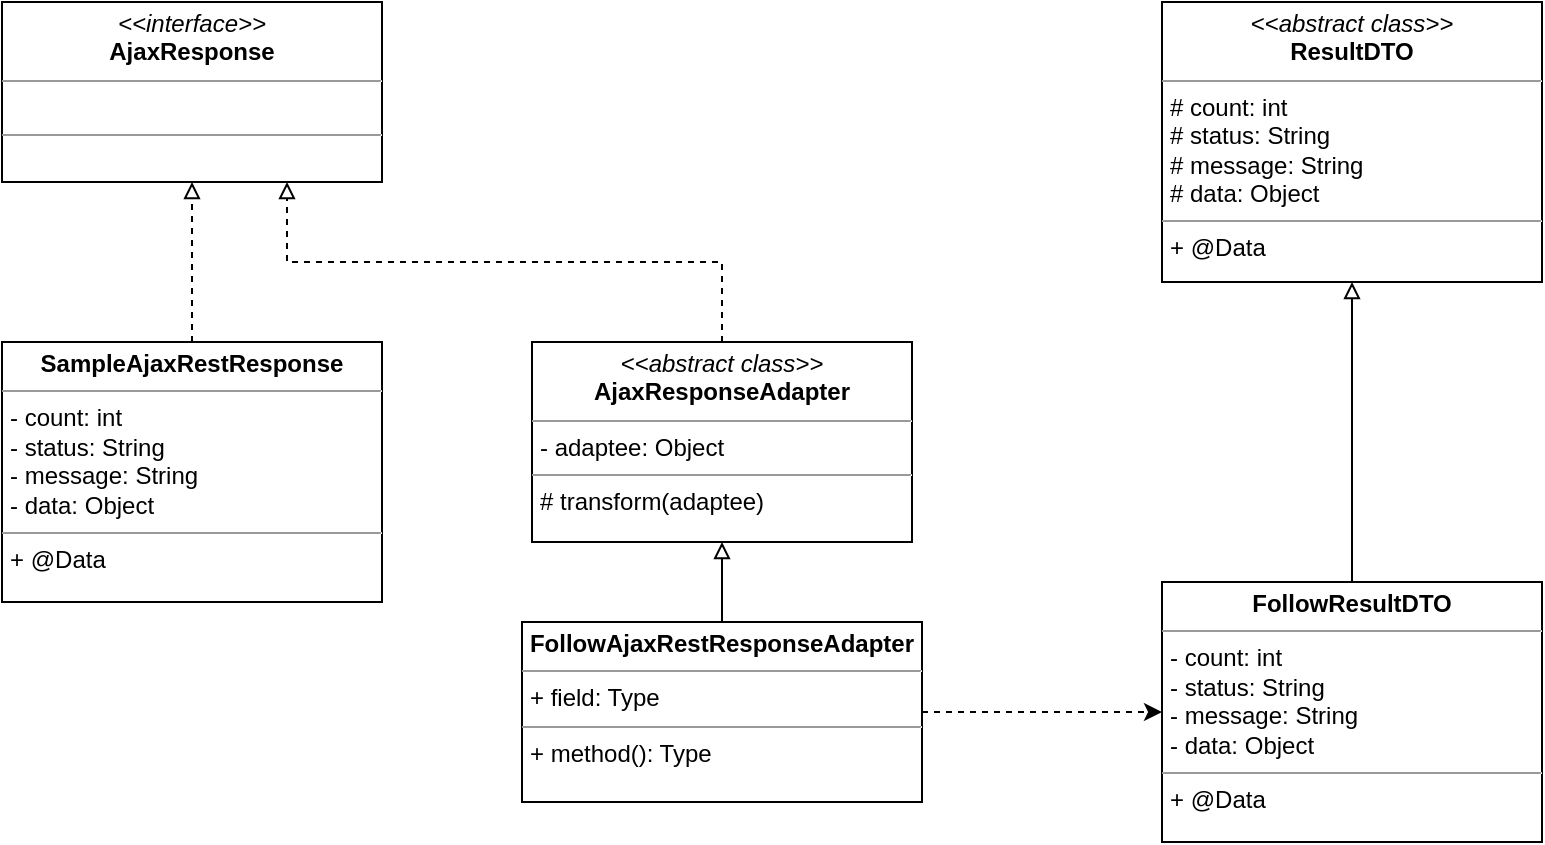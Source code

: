 <mxfile version="14.1.9" type="device"><diagram id="4Qua2tRlom2xMhvLz8AV" name="Page-1"><mxGraphModel dx="1641" dy="695" grid="1" gridSize="10" guides="1" tooltips="1" connect="1" arrows="1" fold="1" page="1" pageScale="1" pageWidth="827" pageHeight="1169" math="0" shadow="0"><root><mxCell id="0"/><mxCell id="1" parent="0"/><mxCell id="agtTRONanMto4UQ3hIQZ-1" value="&lt;p style=&quot;margin: 0px ; margin-top: 4px ; text-align: center&quot;&gt;&lt;i&gt;&amp;lt;&amp;lt;interface&amp;gt;&amp;gt;&lt;/i&gt;&lt;br&gt;&lt;b&gt;AjaxResponse&lt;/b&gt;&lt;/p&gt;&lt;hr size=&quot;1&quot;&gt;&lt;p style=&quot;margin: 0px ; margin-left: 4px&quot;&gt;&lt;br&gt;&lt;/p&gt;&lt;hr size=&quot;1&quot;&gt;&lt;p style=&quot;margin: 0px ; margin-left: 4px&quot;&gt;&lt;br&gt;&lt;/p&gt;" style="verticalAlign=top;align=left;overflow=fill;fontSize=12;fontFamily=Helvetica;html=1;" parent="1" vertex="1"><mxGeometry x="-800" y="60" width="190" height="90" as="geometry"/></mxCell><mxCell id="agtTRONanMto4UQ3hIQZ-3" style="edgeStyle=orthogonalEdgeStyle;rounded=0;orthogonalLoop=1;jettySize=auto;html=1;entryX=0.5;entryY=1;entryDx=0;entryDy=0;endArrow=block;endFill=0;dashed=1;" parent="1" source="agtTRONanMto4UQ3hIQZ-2" target="agtTRONanMto4UQ3hIQZ-1" edge="1"><mxGeometry relative="1" as="geometry"/></mxCell><mxCell id="agtTRONanMto4UQ3hIQZ-2" value="&lt;p style=&quot;margin: 0px ; margin-top: 4px ; text-align: center&quot;&gt;&lt;b&gt;SampleAjaxRestResponse&lt;/b&gt;&lt;/p&gt;&lt;hr size=&quot;1&quot;&gt;&lt;p style=&quot;margin: 0px ; margin-left: 4px&quot;&gt;- count: int&lt;/p&gt;&lt;p style=&quot;margin: 0px ; margin-left: 4px&quot;&gt;- status: String&lt;/p&gt;&lt;p style=&quot;margin: 0px ; margin-left: 4px&quot;&gt;- message: String&lt;/p&gt;&lt;p style=&quot;margin: 0px ; margin-left: 4px&quot;&gt;- data: Object&lt;/p&gt;&lt;hr size=&quot;1&quot;&gt;&lt;p style=&quot;margin: 0px ; margin-left: 4px&quot;&gt;+ @Data&lt;/p&gt;" style="verticalAlign=top;align=left;overflow=fill;fontSize=12;fontFamily=Helvetica;html=1;" parent="1" vertex="1"><mxGeometry x="-800" y="230" width="190" height="130" as="geometry"/></mxCell><mxCell id="agtTRONanMto4UQ3hIQZ-4" value="&lt;p style=&quot;margin: 0px ; margin-top: 4px ; text-align: center&quot;&gt;&lt;i&gt;&amp;lt;&amp;lt;abstract class&amp;gt;&amp;gt;&lt;/i&gt;&lt;br&gt;&lt;b&gt;ResultDTO&lt;/b&gt;&lt;/p&gt;&lt;hr size=&quot;1&quot;&gt;&lt;p style=&quot;margin: 0px 0px 0px 4px&quot;&gt;# count: int&lt;/p&gt;&lt;p style=&quot;margin: 0px 0px 0px 4px&quot;&gt;# status: String&lt;/p&gt;&lt;p style=&quot;margin: 0px 0px 0px 4px&quot;&gt;# message: String&lt;/p&gt;&lt;p style=&quot;margin: 0px 0px 0px 4px&quot;&gt;# data: Object&lt;/p&gt;&lt;hr size=&quot;1&quot;&gt;&lt;p style=&quot;margin: 0px ; margin-left: 4px&quot;&gt;+ @Data&lt;/p&gt;" style="verticalAlign=top;align=left;overflow=fill;fontSize=12;fontFamily=Helvetica;html=1;" parent="1" vertex="1"><mxGeometry x="-220" y="60" width="190" height="140" as="geometry"/></mxCell><mxCell id="agtTRONanMto4UQ3hIQZ-6" style="edgeStyle=orthogonalEdgeStyle;rounded=0;orthogonalLoop=1;jettySize=auto;html=1;entryX=0.5;entryY=1;entryDx=0;entryDy=0;endArrow=block;endFill=0;" parent="1" source="agtTRONanMto4UQ3hIQZ-5" target="agtTRONanMto4UQ3hIQZ-4" edge="1"><mxGeometry relative="1" as="geometry"/></mxCell><mxCell id="agtTRONanMto4UQ3hIQZ-5" value="&lt;p style=&quot;margin: 0px ; margin-top: 4px ; text-align: center&quot;&gt;&lt;b&gt;FollowResultDTO&lt;/b&gt;&lt;/p&gt;&lt;hr size=&quot;1&quot;&gt;&lt;p style=&quot;margin: 0px ; margin-left: 4px&quot;&gt;- count: int&lt;/p&gt;&lt;p style=&quot;margin: 0px ; margin-left: 4px&quot;&gt;- status: String&lt;/p&gt;&lt;p style=&quot;margin: 0px ; margin-left: 4px&quot;&gt;- message: String&lt;/p&gt;&lt;p style=&quot;margin: 0px ; margin-left: 4px&quot;&gt;- data: Object&lt;/p&gt;&lt;hr size=&quot;1&quot;&gt;&lt;p style=&quot;margin: 0px ; margin-left: 4px&quot;&gt;+ @Data&lt;/p&gt;" style="verticalAlign=top;align=left;overflow=fill;fontSize=12;fontFamily=Helvetica;html=1;" parent="1" vertex="1"><mxGeometry x="-220" y="350" width="190" height="130" as="geometry"/></mxCell><mxCell id="agtTRONanMto4UQ3hIQZ-7" value="&lt;p style=&quot;margin: 0px ; margin-top: 4px ; text-align: center&quot;&gt;&lt;i&gt;&amp;lt;&amp;lt;abstract class&amp;gt;&amp;gt;&lt;/i&gt;&lt;br&gt;&lt;b&gt;AjaxResponseAdapter&lt;/b&gt;&lt;/p&gt;&lt;hr size=&quot;1&quot;&gt;&lt;p style=&quot;margin: 0px ; margin-left: 4px&quot;&gt;- adaptee: Object&lt;/p&gt;&lt;hr size=&quot;1&quot;&gt;&lt;p style=&quot;margin: 0px ; margin-left: 4px&quot;&gt;# transform(adaptee)&lt;br&gt;&lt;br&gt;&lt;/p&gt;" style="verticalAlign=top;align=left;overflow=fill;fontSize=12;fontFamily=Helvetica;html=1;" parent="1" vertex="1"><mxGeometry x="-535" y="230" width="190" height="100" as="geometry"/></mxCell><mxCell id="agtTRONanMto4UQ3hIQZ-9" style="edgeStyle=orthogonalEdgeStyle;rounded=0;orthogonalLoop=1;jettySize=auto;html=1;entryX=0.75;entryY=1;entryDx=0;entryDy=0;dashed=1;endArrow=block;endFill=0;exitX=0.5;exitY=0;exitDx=0;exitDy=0;" parent="1" source="agtTRONanMto4UQ3hIQZ-7" target="agtTRONanMto4UQ3hIQZ-1" edge="1"><mxGeometry relative="1" as="geometry"><Array as="points"><mxPoint x="-440" y="190"/><mxPoint x="-657" y="190"/></Array></mxGeometry></mxCell><mxCell id="agtTRONanMto4UQ3hIQZ-10" style="edgeStyle=orthogonalEdgeStyle;rounded=0;orthogonalLoop=1;jettySize=auto;html=1;entryX=0.5;entryY=1;entryDx=0;entryDy=0;endArrow=block;endFill=0;" parent="1" source="agtTRONanMto4UQ3hIQZ-8" target="agtTRONanMto4UQ3hIQZ-7" edge="1"><mxGeometry relative="1" as="geometry"/></mxCell><mxCell id="agtTRONanMto4UQ3hIQZ-11" style="edgeStyle=orthogonalEdgeStyle;rounded=0;orthogonalLoop=1;jettySize=auto;html=1;entryX=0;entryY=0.5;entryDx=0;entryDy=0;endArrow=classic;endFill=1;dashed=1;" parent="1" source="agtTRONanMto4UQ3hIQZ-8" target="agtTRONanMto4UQ3hIQZ-5" edge="1"><mxGeometry relative="1" as="geometry"/></mxCell><mxCell id="agtTRONanMto4UQ3hIQZ-8" value="&lt;p style=&quot;margin: 0px ; margin-top: 4px ; text-align: center&quot;&gt;&lt;b&gt;FollowAjaxRestResponseAdapter&lt;/b&gt;&lt;/p&gt;&lt;hr size=&quot;1&quot;&gt;&lt;p style=&quot;margin: 0px ; margin-left: 4px&quot;&gt;+ field: Type&lt;/p&gt;&lt;hr size=&quot;1&quot;&gt;&lt;p style=&quot;margin: 0px ; margin-left: 4px&quot;&gt;+ method(): Type&lt;/p&gt;" style="verticalAlign=top;align=left;overflow=fill;fontSize=12;fontFamily=Helvetica;html=1;" parent="1" vertex="1"><mxGeometry x="-540" y="370" width="200" height="90" as="geometry"/></mxCell></root></mxGraphModel></diagram></mxfile>